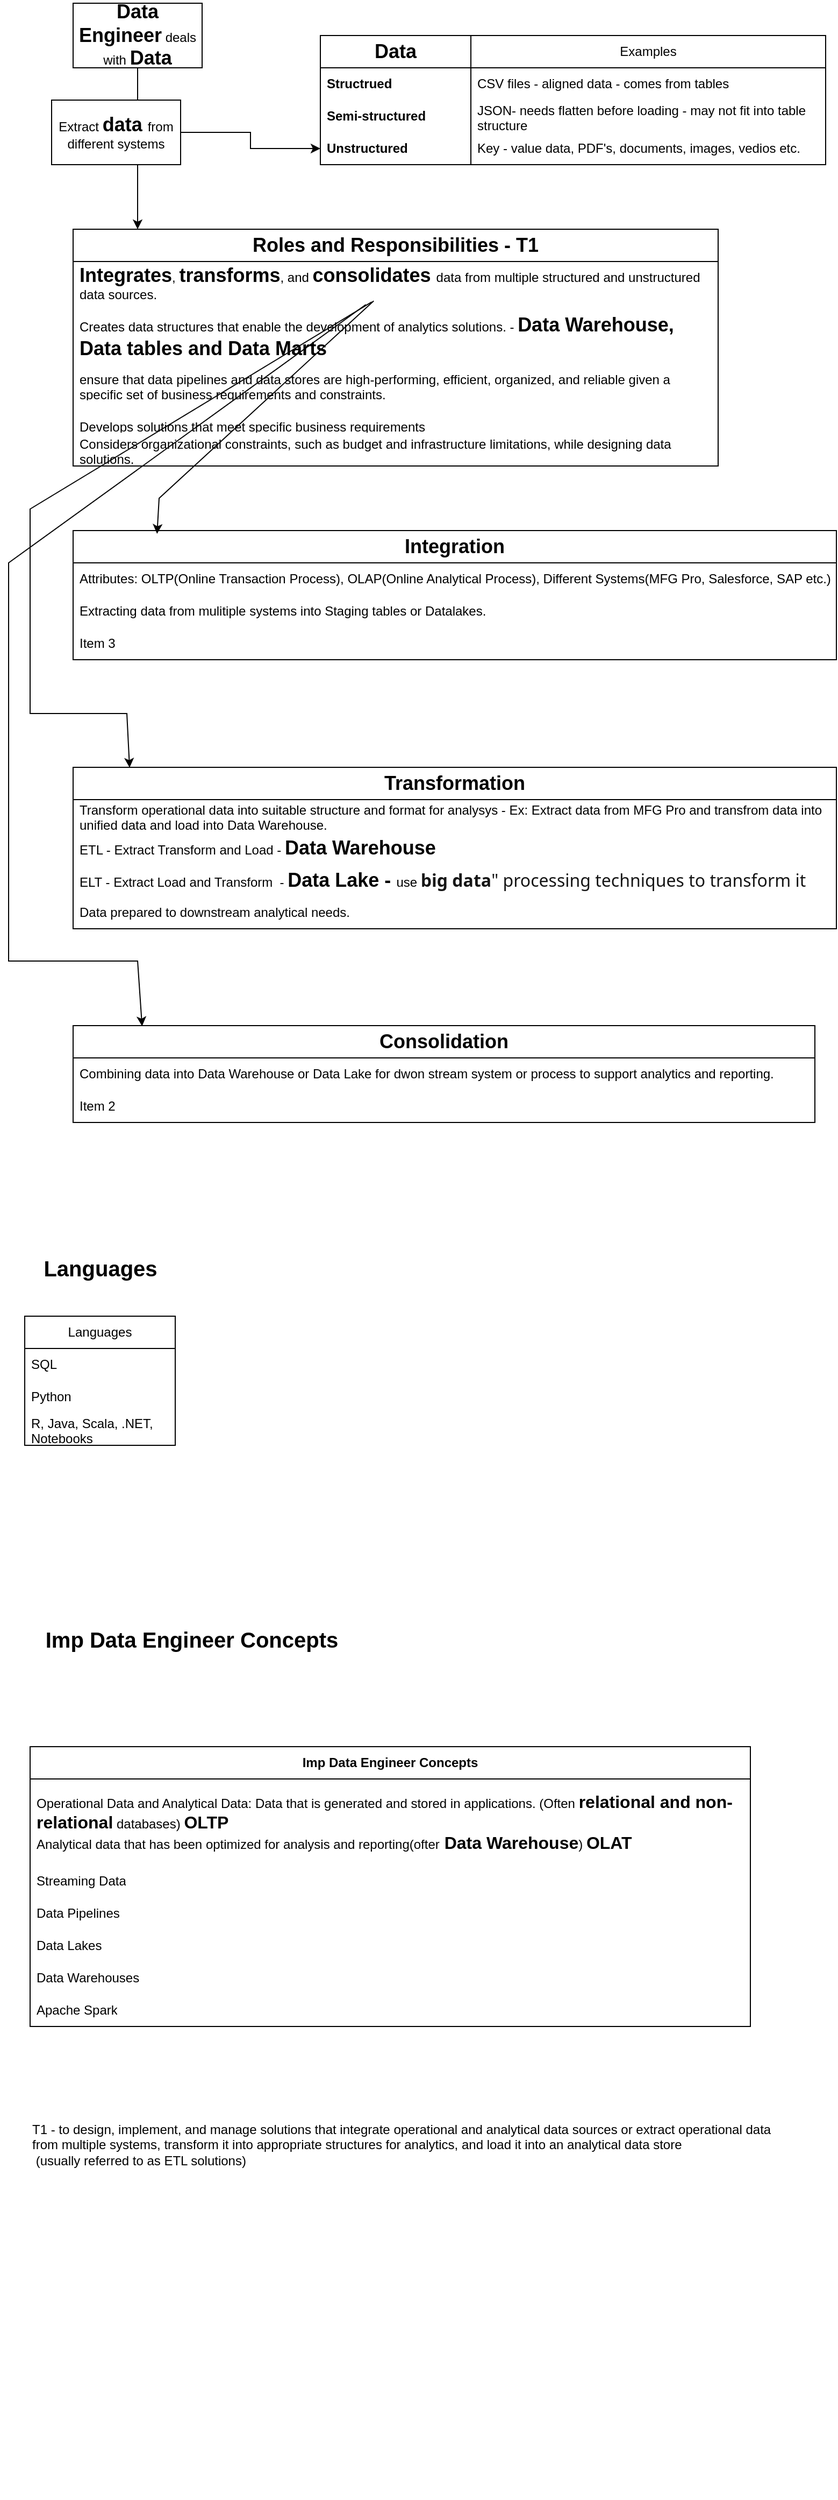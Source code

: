 <mxfile version="24.8.4">
  <diagram name="Page-1" id="YhIZirmxtG8EMKiJ8WyT">
    <mxGraphModel dx="1361" dy="699" grid="1" gridSize="10" guides="1" tooltips="1" connect="1" arrows="1" fold="1" page="1" pageScale="1" pageWidth="827" pageHeight="1169" math="0" shadow="0">
      <root>
        <mxCell id="0" />
        <mxCell id="1" parent="0" />
        <mxCell id="YhDnHm-8JCX_9w6hxJCG-3" value="" style="edgeStyle=orthogonalEdgeStyle;rounded=0;orthogonalLoop=1;jettySize=auto;html=1;" edge="1" parent="1" source="YhDnHm-8JCX_9w6hxJCG-1">
          <mxGeometry relative="1" as="geometry">
            <mxPoint x="140" y="270" as="targetPoint" />
          </mxGeometry>
        </mxCell>
        <mxCell id="YhDnHm-8JCX_9w6hxJCG-1" value="&lt;b&gt;&lt;font style=&quot;font-size: 18px;&quot;&gt;Data Engineer&lt;/font&gt;&lt;/b&gt; deals with &lt;b&gt;&lt;font style=&quot;font-size: 18px;&quot;&gt;Data&lt;/font&gt;&lt;/b&gt;" style="whiteSpace=wrap;html=1;" vertex="1" parent="1">
          <mxGeometry x="80" y="60" width="120" height="60" as="geometry" />
        </mxCell>
        <mxCell id="YhDnHm-8JCX_9w6hxJCG-4" value="&lt;b&gt;&lt;font style=&quot;font-size: 18px;&quot;&gt;Roles and Responsibilities - T1&lt;/font&gt;&lt;/b&gt;" style="swimlane;fontStyle=0;childLayout=stackLayout;horizontal=1;startSize=30;horizontalStack=0;resizeParent=1;resizeParentMax=0;resizeLast=0;collapsible=1;marginBottom=0;whiteSpace=wrap;html=1;" vertex="1" parent="1">
          <mxGeometry x="80" y="270" width="600" height="220" as="geometry" />
        </mxCell>
        <mxCell id="YhDnHm-8JCX_9w6hxJCG-5" value="&lt;b&gt;&lt;font style=&quot;font-size: 18px;&quot;&gt;Integrates&lt;/font&gt;&lt;/b&gt;, &lt;b&gt;&lt;font style=&quot;font-size: 18px;&quot;&gt;transforms&lt;/font&gt;&lt;/b&gt;, and &lt;b&gt;&lt;font style=&quot;font-size: 18px;&quot;&gt;consolidates &lt;/font&gt;&lt;/b&gt;data from multiple structured and unstructured data sources." style="text;strokeColor=none;fillColor=none;align=left;verticalAlign=middle;spacingLeft=4;spacingRight=4;overflow=hidden;points=[[0,0.5],[1,0.5]];portConstraint=eastwest;rotatable=0;whiteSpace=wrap;html=1;" vertex="1" parent="YhDnHm-8JCX_9w6hxJCG-4">
          <mxGeometry y="30" width="600" height="40" as="geometry" />
        </mxCell>
        <mxCell id="YhDnHm-8JCX_9w6hxJCG-6" value="Creates data structures that enable the development of analytics solutions. - &lt;b&gt;&lt;font style=&quot;font-size: 18px;&quot;&gt;Data Warehouse, Data tables and Data Marts&lt;/font&gt;&lt;/b&gt;" style="text;strokeColor=none;fillColor=none;align=left;verticalAlign=middle;spacingLeft=4;spacingRight=4;overflow=hidden;points=[[0,0.5],[1,0.5]];portConstraint=eastwest;rotatable=0;whiteSpace=wrap;html=1;" vertex="1" parent="YhDnHm-8JCX_9w6hxJCG-4">
          <mxGeometry y="70" width="600" height="60" as="geometry" />
        </mxCell>
        <mxCell id="YhDnHm-8JCX_9w6hxJCG-7" value="ensure that data pipelines and data stores are high-performing, efficient, organized, and reliable&amp;nbsp;given a specific set of business requirements and constraints." style="text;strokeColor=none;fillColor=none;align=left;verticalAlign=middle;spacingLeft=4;spacingRight=4;overflow=hidden;points=[[0,0.5],[1,0.5]];portConstraint=eastwest;rotatable=0;whiteSpace=wrap;html=1;" vertex="1" parent="YhDnHm-8JCX_9w6hxJCG-4">
          <mxGeometry y="130" width="600" height="30" as="geometry" />
        </mxCell>
        <mxCell id="YhDnHm-8JCX_9w6hxJCG-8" value="&#xa;Develops solutions that meet specific business requirements&#xa;&#xa;" style="text;strokeColor=none;fillColor=none;align=left;verticalAlign=middle;spacingLeft=4;spacingRight=4;overflow=hidden;points=[[0,0.5],[1,0.5]];portConstraint=eastwest;rotatable=0;whiteSpace=wrap;html=1;" vertex="1" parent="YhDnHm-8JCX_9w6hxJCG-4">
          <mxGeometry y="160" width="600" height="30" as="geometry" />
        </mxCell>
        <mxCell id="YhDnHm-8JCX_9w6hxJCG-9" value="Considers organizational constraints, such as budget and infrastructure limitations, while designing data solutions." style="text;strokeColor=none;fillColor=none;align=left;verticalAlign=middle;spacingLeft=4;spacingRight=4;overflow=hidden;points=[[0,0.5],[1,0.5]];portConstraint=eastwest;rotatable=0;whiteSpace=wrap;html=1;" vertex="1" parent="YhDnHm-8JCX_9w6hxJCG-4">
          <mxGeometry y="190" width="600" height="30" as="geometry" />
        </mxCell>
        <mxCell id="YhDnHm-8JCX_9w6hxJCG-19" value="" style="edgeStyle=orthogonalEdgeStyle;rounded=0;orthogonalLoop=1;jettySize=auto;html=1;" edge="1" parent="1" source="YhDnHm-8JCX_9w6hxJCG-12" target="YhDnHm-8JCX_9w6hxJCG-18">
          <mxGeometry relative="1" as="geometry" />
        </mxCell>
        <mxCell id="YhDnHm-8JCX_9w6hxJCG-12" value="&lt;span style=&quot;text-wrap-mode: nowrap;&quot;&gt;Extract&amp;nbsp;&lt;/span&gt;&lt;b style=&quot;text-wrap-mode: nowrap;&quot;&gt;&lt;font style=&quot;font-size: 18px;&quot;&gt;data&amp;nbsp;&lt;/font&gt;&lt;/b&gt;&lt;span style=&quot;text-wrap-mode: nowrap;&quot;&gt;from different systems&lt;/span&gt;" style="whiteSpace=wrap;html=1;" vertex="1" parent="1">
          <mxGeometry x="60" y="150" width="120" height="60" as="geometry" />
        </mxCell>
        <mxCell id="YhDnHm-8JCX_9w6hxJCG-15" value="&lt;b&gt;&lt;font style=&quot;font-size: 18px;&quot;&gt;Data&lt;/font&gt;&lt;/b&gt;" style="swimlane;fontStyle=0;childLayout=stackLayout;horizontal=1;startSize=30;horizontalStack=0;resizeParent=1;resizeParentMax=0;resizeLast=0;collapsible=1;marginBottom=0;whiteSpace=wrap;html=1;" vertex="1" parent="1">
          <mxGeometry x="310" y="90" width="140" height="120" as="geometry" />
        </mxCell>
        <mxCell id="YhDnHm-8JCX_9w6hxJCG-16" value="&lt;b&gt;Structrued&lt;/b&gt;" style="text;strokeColor=none;fillColor=none;align=left;verticalAlign=middle;spacingLeft=4;spacingRight=4;overflow=hidden;points=[[0,0.5],[1,0.5]];portConstraint=eastwest;rotatable=0;whiteSpace=wrap;html=1;" vertex="1" parent="YhDnHm-8JCX_9w6hxJCG-15">
          <mxGeometry y="30" width="140" height="30" as="geometry" />
        </mxCell>
        <mxCell id="YhDnHm-8JCX_9w6hxJCG-17" value="&lt;b&gt;Semi-structured&amp;nbsp;&lt;/b&gt;" style="text;strokeColor=none;fillColor=none;align=left;verticalAlign=middle;spacingLeft=4;spacingRight=4;overflow=hidden;points=[[0,0.5],[1,0.5]];portConstraint=eastwest;rotatable=0;whiteSpace=wrap;html=1;" vertex="1" parent="YhDnHm-8JCX_9w6hxJCG-15">
          <mxGeometry y="60" width="140" height="30" as="geometry" />
        </mxCell>
        <mxCell id="YhDnHm-8JCX_9w6hxJCG-18" value="&lt;b&gt;Unstructured&amp;nbsp;&lt;/b&gt;" style="text;strokeColor=none;fillColor=none;align=left;verticalAlign=middle;spacingLeft=4;spacingRight=4;overflow=hidden;points=[[0,0.5],[1,0.5]];portConstraint=eastwest;rotatable=0;whiteSpace=wrap;html=1;" vertex="1" parent="YhDnHm-8JCX_9w6hxJCG-15">
          <mxGeometry y="90" width="140" height="30" as="geometry" />
        </mxCell>
        <mxCell id="YhDnHm-8JCX_9w6hxJCG-20" value="Examples" style="swimlane;fontStyle=0;childLayout=stackLayout;horizontal=1;startSize=30;horizontalStack=0;resizeParent=1;resizeParentMax=0;resizeLast=0;collapsible=1;marginBottom=0;whiteSpace=wrap;html=1;" vertex="1" parent="1">
          <mxGeometry x="450" y="90" width="330" height="120" as="geometry" />
        </mxCell>
        <mxCell id="YhDnHm-8JCX_9w6hxJCG-21" value="CSV files - aligned data - comes from tables&amp;nbsp;" style="text;strokeColor=none;fillColor=none;align=left;verticalAlign=middle;spacingLeft=4;spacingRight=4;overflow=hidden;points=[[0,0.5],[1,0.5]];portConstraint=eastwest;rotatable=0;whiteSpace=wrap;html=1;" vertex="1" parent="YhDnHm-8JCX_9w6hxJCG-20">
          <mxGeometry y="30" width="330" height="30" as="geometry" />
        </mxCell>
        <mxCell id="YhDnHm-8JCX_9w6hxJCG-22" value="JSON- needs flatten before loading - may not fit into table structure" style="text;strokeColor=none;fillColor=none;align=left;verticalAlign=middle;spacingLeft=4;spacingRight=4;overflow=hidden;points=[[0,0.5],[1,0.5]];portConstraint=eastwest;rotatable=0;whiteSpace=wrap;html=1;" vertex="1" parent="YhDnHm-8JCX_9w6hxJCG-20">
          <mxGeometry y="60" width="330" height="30" as="geometry" />
        </mxCell>
        <mxCell id="YhDnHm-8JCX_9w6hxJCG-23" value="Key - value data, PDF&#39;s, documents, images, vedios etc." style="text;strokeColor=none;fillColor=none;align=left;verticalAlign=middle;spacingLeft=4;spacingRight=4;overflow=hidden;points=[[0,0.5],[1,0.5]];portConstraint=eastwest;rotatable=0;whiteSpace=wrap;html=1;" vertex="1" parent="YhDnHm-8JCX_9w6hxJCG-20">
          <mxGeometry y="90" width="330" height="30" as="geometry" />
        </mxCell>
        <mxCell id="YhDnHm-8JCX_9w6hxJCG-26" value="&lt;b&gt;&lt;font style=&quot;font-size: 18px;&quot;&gt;Integration&lt;/font&gt;&lt;/b&gt;" style="swimlane;fontStyle=0;childLayout=stackLayout;horizontal=1;startSize=30;horizontalStack=0;resizeParent=1;resizeParentMax=0;resizeLast=0;collapsible=1;marginBottom=0;whiteSpace=wrap;html=1;" vertex="1" parent="1">
          <mxGeometry x="80" y="550" width="710" height="120" as="geometry" />
        </mxCell>
        <mxCell id="YhDnHm-8JCX_9w6hxJCG-27" value="Attributes: OLTP(Online Transaction Process), OLAP(Online Analytical Process), Different Systems(MFG Pro, Salesforce, SAP etc.)" style="text;strokeColor=none;fillColor=none;align=left;verticalAlign=middle;spacingLeft=4;spacingRight=4;overflow=hidden;points=[[0,0.5],[1,0.5]];portConstraint=eastwest;rotatable=0;whiteSpace=wrap;html=1;" vertex="1" parent="YhDnHm-8JCX_9w6hxJCG-26">
          <mxGeometry y="30" width="710" height="30" as="geometry" />
        </mxCell>
        <mxCell id="YhDnHm-8JCX_9w6hxJCG-28" value="Extracting data from mulitiple systems into Staging tables or Datalakes." style="text;strokeColor=none;fillColor=none;align=left;verticalAlign=middle;spacingLeft=4;spacingRight=4;overflow=hidden;points=[[0,0.5],[1,0.5]];portConstraint=eastwest;rotatable=0;whiteSpace=wrap;html=1;" vertex="1" parent="YhDnHm-8JCX_9w6hxJCG-26">
          <mxGeometry y="60" width="710" height="30" as="geometry" />
        </mxCell>
        <mxCell id="YhDnHm-8JCX_9w6hxJCG-29" value="Item 3" style="text;strokeColor=none;fillColor=none;align=left;verticalAlign=middle;spacingLeft=4;spacingRight=4;overflow=hidden;points=[[0,0.5],[1,0.5]];portConstraint=eastwest;rotatable=0;whiteSpace=wrap;html=1;" vertex="1" parent="YhDnHm-8JCX_9w6hxJCG-26">
          <mxGeometry y="90" width="710" height="30" as="geometry" />
        </mxCell>
        <mxCell id="YhDnHm-8JCX_9w6hxJCG-31" value="" style="endArrow=classic;html=1;rounded=0;entryX=0.11;entryY=0.025;entryDx=0;entryDy=0;entryPerimeter=0;exitX=0.466;exitY=0.916;exitDx=0;exitDy=0;exitPerimeter=0;" edge="1" parent="1" source="YhDnHm-8JCX_9w6hxJCG-5" target="YhDnHm-8JCX_9w6hxJCG-26">
          <mxGeometry width="50" height="50" relative="1" as="geometry">
            <mxPoint x="390" y="410" as="sourcePoint" />
            <mxPoint x="440" y="360" as="targetPoint" />
            <Array as="points">
              <mxPoint x="160" y="520" />
            </Array>
          </mxGeometry>
        </mxCell>
        <mxCell id="YhDnHm-8JCX_9w6hxJCG-32" value="" style="endArrow=classic;html=1;rounded=0;exitX=0.463;exitY=0.94;exitDx=0;exitDy=0;exitPerimeter=0;entryX=0.074;entryY=0.002;entryDx=0;entryDy=0;entryPerimeter=0;" edge="1" parent="1" source="YhDnHm-8JCX_9w6hxJCG-5" target="YhDnHm-8JCX_9w6hxJCG-34">
          <mxGeometry width="50" height="50" relative="1" as="geometry">
            <mxPoint x="359" y="503" as="sourcePoint" />
            <mxPoint x="130" y="730" as="targetPoint" />
            <Array as="points">
              <mxPoint x="40" y="530" />
              <mxPoint x="40" y="720" />
              <mxPoint x="130" y="720" />
            </Array>
          </mxGeometry>
        </mxCell>
        <mxCell id="YhDnHm-8JCX_9w6hxJCG-33" value="" style="endArrow=classic;html=1;rounded=0;entryX=0.093;entryY=0.006;entryDx=0;entryDy=0;entryPerimeter=0;" edge="1" parent="1" source="YhDnHm-8JCX_9w6hxJCG-5" target="YhDnHm-8JCX_9w6hxJCG-38">
          <mxGeometry width="50" height="50" relative="1" as="geometry">
            <mxPoint x="360" y="390" as="sourcePoint" />
            <mxPoint x="142.72" y="1057.6" as="targetPoint" />
            <Array as="points">
              <mxPoint x="20" y="580" />
              <mxPoint x="20" y="950" />
              <mxPoint x="140" y="950" />
            </Array>
          </mxGeometry>
        </mxCell>
        <mxCell id="YhDnHm-8JCX_9w6hxJCG-34" value="&lt;b&gt;&lt;font style=&quot;font-size: 18px;&quot;&gt;Transformation&lt;/font&gt;&lt;/b&gt;" style="swimlane;fontStyle=0;childLayout=stackLayout;horizontal=1;startSize=30;horizontalStack=0;resizeParent=1;resizeParentMax=0;resizeLast=0;collapsible=1;marginBottom=0;whiteSpace=wrap;html=1;" vertex="1" parent="1">
          <mxGeometry x="80" y="770" width="710" height="150" as="geometry" />
        </mxCell>
        <mxCell id="YhDnHm-8JCX_9w6hxJCG-35" value="Transform operational data into suitable structure and format for analysys - Ex: Extract data from MFG Pro and transfrom data into unified data and load into Data Warehouse." style="text;strokeColor=none;fillColor=none;align=left;verticalAlign=middle;spacingLeft=4;spacingRight=4;overflow=hidden;points=[[0,0.5],[1,0.5]];portConstraint=eastwest;rotatable=0;whiteSpace=wrap;html=1;" vertex="1" parent="YhDnHm-8JCX_9w6hxJCG-34">
          <mxGeometry y="30" width="710" height="30" as="geometry" />
        </mxCell>
        <mxCell id="YhDnHm-8JCX_9w6hxJCG-36" value="ETL - Extract Transform and Load -&amp;nbsp;&lt;b&gt;&lt;font style=&quot;font-size: 18px;&quot;&gt;Data Warehouse&lt;/font&gt;&lt;/b&gt;" style="text;strokeColor=none;fillColor=none;align=left;verticalAlign=middle;spacingLeft=4;spacingRight=4;overflow=hidden;points=[[0,0.5],[1,0.5]];portConstraint=eastwest;rotatable=0;whiteSpace=wrap;html=1;" vertex="1" parent="YhDnHm-8JCX_9w6hxJCG-34">
          <mxGeometry y="60" width="710" height="30" as="geometry" />
        </mxCell>
        <mxCell id="YhDnHm-8JCX_9w6hxJCG-37" value="ELT - Extract Load and Transform&amp;nbsp; -&amp;nbsp;&lt;font style=&quot;&quot;&gt;&lt;b style=&quot;font-size: 18px;&quot;&gt;Data Lake - &lt;/b&gt;&lt;font style=&quot;font-size: 12px;&quot;&gt;use&amp;nbsp;&lt;/font&gt;&lt;/font&gt;&lt;span style=&quot;color: rgb(22, 22, 22); font-family: &amp;quot;Segoe UI&amp;quot;, SegoeUI, &amp;quot;Helvetica Neue&amp;quot;, Helvetica, Arial, sans-serif; font-size: 16px; background-color: rgb(255, 255, 255);&quot;&gt;&lt;b&gt;big data&lt;/b&gt;&quot; processing techniques to transform it&lt;/span&gt;" style="text;strokeColor=none;fillColor=none;align=left;verticalAlign=middle;spacingLeft=4;spacingRight=4;overflow=hidden;points=[[0,0.5],[1,0.5]];portConstraint=eastwest;rotatable=0;whiteSpace=wrap;html=1;" vertex="1" parent="YhDnHm-8JCX_9w6hxJCG-34">
          <mxGeometry y="90" width="710" height="30" as="geometry" />
        </mxCell>
        <mxCell id="YhDnHm-8JCX_9w6hxJCG-42" value="Data prepared to downstream analytical needs." style="text;strokeColor=none;fillColor=none;align=left;verticalAlign=middle;spacingLeft=4;spacingRight=4;overflow=hidden;points=[[0,0.5],[1,0.5]];portConstraint=eastwest;rotatable=0;whiteSpace=wrap;html=1;" vertex="1" parent="YhDnHm-8JCX_9w6hxJCG-34">
          <mxGeometry y="120" width="710" height="30" as="geometry" />
        </mxCell>
        <mxCell id="YhDnHm-8JCX_9w6hxJCG-38" value="&lt;b&gt;&lt;font style=&quot;font-size: 18px;&quot;&gt;Consolidation&lt;/font&gt;&lt;/b&gt;" style="swimlane;fontStyle=0;childLayout=stackLayout;horizontal=1;startSize=30;horizontalStack=0;resizeParent=1;resizeParentMax=0;resizeLast=0;collapsible=1;marginBottom=0;whiteSpace=wrap;html=1;" vertex="1" parent="1">
          <mxGeometry x="80" y="1010" width="690" height="90" as="geometry" />
        </mxCell>
        <mxCell id="YhDnHm-8JCX_9w6hxJCG-39" value="Combining data into Data Warehouse or Data Lake for dwon stream system or process to support analytics and reporting." style="text;strokeColor=none;fillColor=none;align=left;verticalAlign=middle;spacingLeft=4;spacingRight=4;overflow=hidden;points=[[0,0.5],[1,0.5]];portConstraint=eastwest;rotatable=0;whiteSpace=wrap;html=1;" vertex="1" parent="YhDnHm-8JCX_9w6hxJCG-38">
          <mxGeometry y="30" width="690" height="30" as="geometry" />
        </mxCell>
        <mxCell id="YhDnHm-8JCX_9w6hxJCG-40" value="Item 2" style="text;strokeColor=none;fillColor=none;align=left;verticalAlign=middle;spacingLeft=4;spacingRight=4;overflow=hidden;points=[[0,0.5],[1,0.5]];portConstraint=eastwest;rotatable=0;whiteSpace=wrap;html=1;" vertex="1" parent="YhDnHm-8JCX_9w6hxJCG-38">
          <mxGeometry y="60" width="690" height="30" as="geometry" />
        </mxCell>
        <mxCell id="YhDnHm-8JCX_9w6hxJCG-43" value="&lt;b&gt;&lt;font style=&quot;font-size: 20px;&quot;&gt;Languages&lt;/font&gt;&lt;/b&gt;" style="text;html=1;align=center;verticalAlign=middle;resizable=0;points=[];autosize=1;strokeColor=none;fillColor=none;" vertex="1" parent="1">
          <mxGeometry x="40" y="1215" width="130" height="40" as="geometry" />
        </mxCell>
        <mxCell id="YhDnHm-8JCX_9w6hxJCG-44" value="Languages" style="swimlane;fontStyle=0;childLayout=stackLayout;horizontal=1;startSize=30;horizontalStack=0;resizeParent=1;resizeParentMax=0;resizeLast=0;collapsible=1;marginBottom=0;whiteSpace=wrap;html=1;" vertex="1" parent="1">
          <mxGeometry x="35" y="1280" width="140" height="120" as="geometry" />
        </mxCell>
        <mxCell id="YhDnHm-8JCX_9w6hxJCG-45" value="SQL" style="text;strokeColor=none;fillColor=none;align=left;verticalAlign=middle;spacingLeft=4;spacingRight=4;overflow=hidden;points=[[0,0.5],[1,0.5]];portConstraint=eastwest;rotatable=0;whiteSpace=wrap;html=1;" vertex="1" parent="YhDnHm-8JCX_9w6hxJCG-44">
          <mxGeometry y="30" width="140" height="30" as="geometry" />
        </mxCell>
        <mxCell id="YhDnHm-8JCX_9w6hxJCG-46" value="Python" style="text;strokeColor=none;fillColor=none;align=left;verticalAlign=middle;spacingLeft=4;spacingRight=4;overflow=hidden;points=[[0,0.5],[1,0.5]];portConstraint=eastwest;rotatable=0;whiteSpace=wrap;html=1;" vertex="1" parent="YhDnHm-8JCX_9w6hxJCG-44">
          <mxGeometry y="60" width="140" height="30" as="geometry" />
        </mxCell>
        <mxCell id="YhDnHm-8JCX_9w6hxJCG-47" value="R, Java, Scala, .NET, Notebooks&amp;nbsp;" style="text;strokeColor=none;fillColor=none;align=left;verticalAlign=middle;spacingLeft=4;spacingRight=4;overflow=hidden;points=[[0,0.5],[1,0.5]];portConstraint=eastwest;rotatable=0;whiteSpace=wrap;html=1;" vertex="1" parent="YhDnHm-8JCX_9w6hxJCG-44">
          <mxGeometry y="90" width="140" height="30" as="geometry" />
        </mxCell>
        <mxCell id="YhDnHm-8JCX_9w6hxJCG-48" value="&lt;b&gt;Imp Data Engineer Concepts&lt;/b&gt;" style="swimlane;fontStyle=0;childLayout=stackLayout;horizontal=1;startSize=30;horizontalStack=0;resizeParent=1;resizeParentMax=0;resizeLast=0;collapsible=1;marginBottom=0;whiteSpace=wrap;html=1;" vertex="1" parent="1">
          <mxGeometry x="40" y="1680" width="670" height="260" as="geometry" />
        </mxCell>
        <mxCell id="YhDnHm-8JCX_9w6hxJCG-49" value="Operational Data and Analytical Data: Data that is generated and stored in applications. (Often &lt;b&gt;&lt;font style=&quot;font-size: 16px;&quot;&gt;relational and non-relational&lt;/font&gt;&lt;/b&gt; databases) &lt;b&gt;&lt;font style=&quot;font-size: 16px;&quot;&gt;OLTP&lt;/font&gt;&lt;/b&gt;&lt;br&gt;Analytical data that has been optimized for analysis and reporting(ofter&lt;b&gt;&lt;font style=&quot;font-size: 16px;&quot;&gt; Data Warehouse&lt;/font&gt;&lt;/b&gt;) &lt;b&gt;&lt;font style=&quot;font-size: 16px;&quot;&gt;OLAT&lt;/font&gt;&lt;/b&gt;" style="text;strokeColor=none;fillColor=none;align=left;verticalAlign=middle;spacingLeft=4;spacingRight=4;overflow=hidden;points=[[0,0.5],[1,0.5]];portConstraint=eastwest;rotatable=0;whiteSpace=wrap;html=1;" vertex="1" parent="YhDnHm-8JCX_9w6hxJCG-48">
          <mxGeometry y="30" width="670" height="80" as="geometry" />
        </mxCell>
        <mxCell id="YhDnHm-8JCX_9w6hxJCG-50" value="Streaming Data" style="text;strokeColor=none;fillColor=none;align=left;verticalAlign=middle;spacingLeft=4;spacingRight=4;overflow=hidden;points=[[0,0.5],[1,0.5]];portConstraint=eastwest;rotatable=0;whiteSpace=wrap;html=1;" vertex="1" parent="YhDnHm-8JCX_9w6hxJCG-48">
          <mxGeometry y="110" width="670" height="30" as="geometry" />
        </mxCell>
        <mxCell id="YhDnHm-8JCX_9w6hxJCG-51" value="Data Pipelines" style="text;strokeColor=none;fillColor=none;align=left;verticalAlign=middle;spacingLeft=4;spacingRight=4;overflow=hidden;points=[[0,0.5],[1,0.5]];portConstraint=eastwest;rotatable=0;whiteSpace=wrap;html=1;" vertex="1" parent="YhDnHm-8JCX_9w6hxJCG-48">
          <mxGeometry y="140" width="670" height="30" as="geometry" />
        </mxCell>
        <mxCell id="YhDnHm-8JCX_9w6hxJCG-54" value="Data Lakes" style="text;strokeColor=none;fillColor=none;align=left;verticalAlign=middle;spacingLeft=4;spacingRight=4;overflow=hidden;points=[[0,0.5],[1,0.5]];portConstraint=eastwest;rotatable=0;whiteSpace=wrap;html=1;" vertex="1" parent="YhDnHm-8JCX_9w6hxJCG-48">
          <mxGeometry y="170" width="670" height="30" as="geometry" />
        </mxCell>
        <mxCell id="YhDnHm-8JCX_9w6hxJCG-55" value="Data Warehouses" style="text;strokeColor=none;fillColor=none;align=left;verticalAlign=middle;spacingLeft=4;spacingRight=4;overflow=hidden;points=[[0,0.5],[1,0.5]];portConstraint=eastwest;rotatable=0;whiteSpace=wrap;html=1;" vertex="1" parent="YhDnHm-8JCX_9w6hxJCG-48">
          <mxGeometry y="200" width="670" height="30" as="geometry" />
        </mxCell>
        <mxCell id="YhDnHm-8JCX_9w6hxJCG-56" value="Apache Spark" style="text;strokeColor=none;fillColor=none;align=left;verticalAlign=middle;spacingLeft=4;spacingRight=4;overflow=hidden;points=[[0,0.5],[1,0.5]];portConstraint=eastwest;rotatable=0;whiteSpace=wrap;html=1;" vertex="1" parent="YhDnHm-8JCX_9w6hxJCG-48">
          <mxGeometry y="230" width="670" height="30" as="geometry" />
        </mxCell>
        <mxCell id="YhDnHm-8JCX_9w6hxJCG-53" value="&lt;b&gt;&lt;font style=&quot;font-size: 20px;&quot;&gt;Imp Data Engineer Concepts&lt;/font&gt;&lt;/b&gt;" style="text;html=1;align=center;verticalAlign=middle;resizable=0;points=[];autosize=1;strokeColor=none;fillColor=none;" vertex="1" parent="1">
          <mxGeometry x="40" y="1560" width="300" height="40" as="geometry" />
        </mxCell>
        <mxCell id="YhDnHm-8JCX_9w6hxJCG-58" value="&lt;div&gt;T1 - to design, implement, and manage solutions that integrate operational and analytical data sources or extract operational data&amp;nbsp;&lt;/div&gt;&lt;div&gt;from multiple systems, transform it into appropriate structures for analytics, and load it into an analytical data store&lt;/div&gt;&lt;div&gt;&amp;nbsp;(usually referred to as ETL solutions)&lt;/div&gt;" style="text;html=1;align=left;verticalAlign=middle;resizable=0;points=[];autosize=1;strokeColor=none;fillColor=none;" vertex="1" parent="1">
          <mxGeometry x="40" y="2020" width="710" height="60" as="geometry" />
        </mxCell>
        <mxCell id="YhDnHm-8JCX_9w6hxJCG-59" value="" style="shape=image;verticalLabelPosition=bottom;labelBackgroundColor=default;verticalAlign=top;aspect=fixed;imageAspect=0;image=https://learn.microsoft.com/en-us/training/wwl-data-ai/introduction-to-data-engineering-azure/media/4-operational-analytical-data.png;" vertex="1" parent="1">
          <mxGeometry x="90" y="2170" width="300" height="209" as="geometry" />
        </mxCell>
      </root>
    </mxGraphModel>
  </diagram>
</mxfile>
